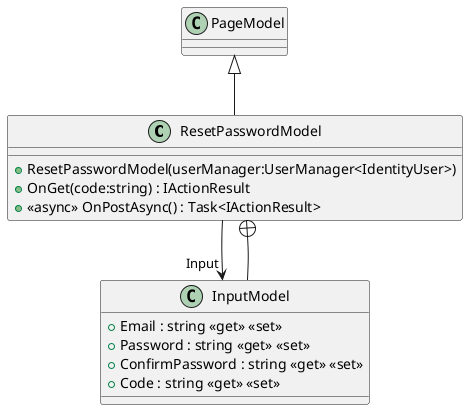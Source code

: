 @startuml
class ResetPasswordModel {
    + ResetPasswordModel(userManager:UserManager<IdentityUser>)
    + OnGet(code:string) : IActionResult
    + <<async>> OnPostAsync() : Task<IActionResult>
}
class InputModel {
    + Email : string <<get>> <<set>>
    + Password : string <<get>> <<set>>
    + ConfirmPassword : string <<get>> <<set>>
    + Code : string <<get>> <<set>>
}
PageModel <|-- ResetPasswordModel
ResetPasswordModel --> "Input" InputModel
ResetPasswordModel +-- InputModel
@enduml
